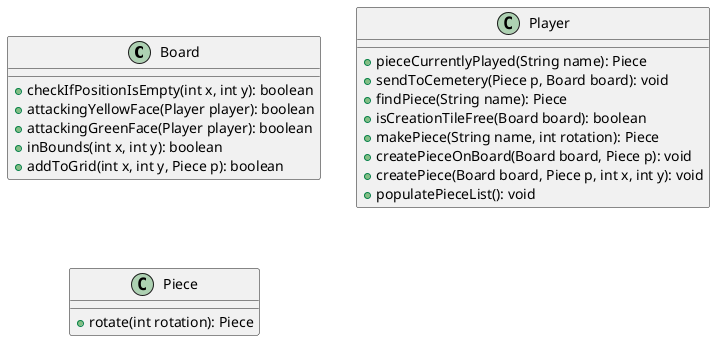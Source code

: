 @startuml
class Board{
    + checkIfPositionIsEmpty(int x, int y): boolean
    + attackingYellowFace(Player player): boolean
    + attackingGreenFace(Player player): boolean
    + inBounds(int x, int y): boolean
    + addToGrid(int x, int y, Piece p): boolean
}

class Player{
    + pieceCurrentlyPlayed(String name): Piece
    + sendToCemetery(Piece p, Board board): void
    + findPiece(String name): Piece
    + isCreationTileFree(Board board): boolean
    + makePiece(String name, int rotation): Piece
    + createPieceOnBoard(Board board, Piece p): void
    + createPiece(Board board, Piece p, int x, int y): void
    + populatePieceList(): void
}

class Piece{
    + rotate(int rotation): Piece


}
@enduml
